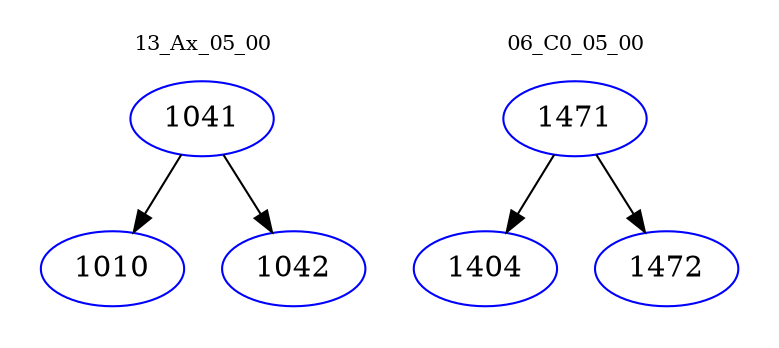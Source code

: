 digraph{
subgraph cluster_0 {
color = white
label = "13_Ax_05_00";
fontsize=10;
T0_1041 [label="1041", color="blue"]
T0_1041 -> T0_1010 [color="black"]
T0_1010 [label="1010", color="blue"]
T0_1041 -> T0_1042 [color="black"]
T0_1042 [label="1042", color="blue"]
}
subgraph cluster_1 {
color = white
label = "06_C0_05_00";
fontsize=10;
T1_1471 [label="1471", color="blue"]
T1_1471 -> T1_1404 [color="black"]
T1_1404 [label="1404", color="blue"]
T1_1471 -> T1_1472 [color="black"]
T1_1472 [label="1472", color="blue"]
}
}
